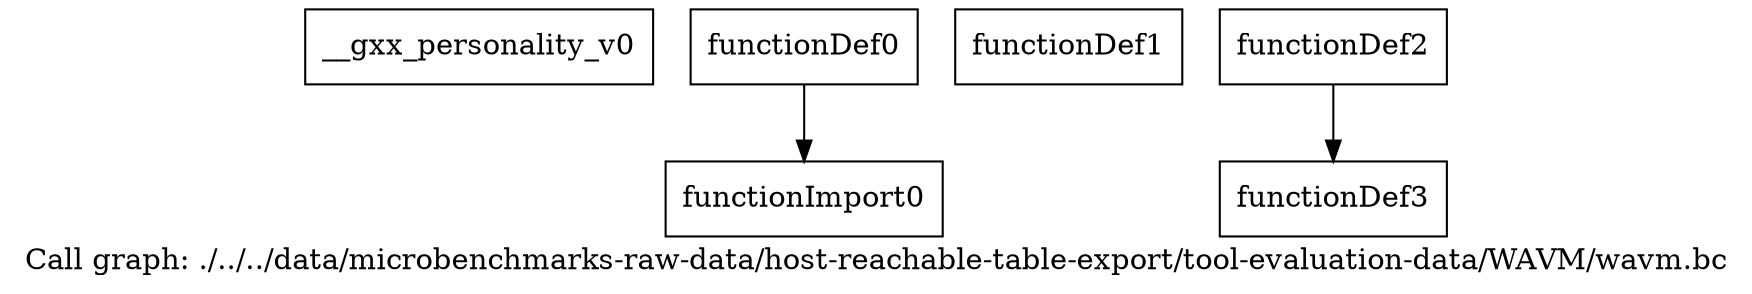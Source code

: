 digraph "Call graph: ./../../data/microbenchmarks-raw-data/host-reachable-table-export/tool-evaluation-data/WAVM/wavm.bc" {
	label="Call graph: ./../../data/microbenchmarks-raw-data/host-reachable-table-export/tool-evaluation-data/WAVM/wavm.bc";

	Node0x1c0b030 [shape=record,label="{__gxx_personality_v0}"];
	Node0x1c0b110 [shape=record,label="{functionImport0}"];
	Node0x1c0b190 [shape=record,label="{functionDef0}"];
	Node0x1c0b190 -> Node0x1c0b110;
	Node0x1c0b240 [shape=record,label="{functionDef1}"];
	Node0x1c0b2c0 [shape=record,label="{functionDef2}"];
	Node0x1c0b2c0 -> Node0x1c0b490;
	Node0x1c0b490 [shape=record,label="{functionDef3}"];
}

